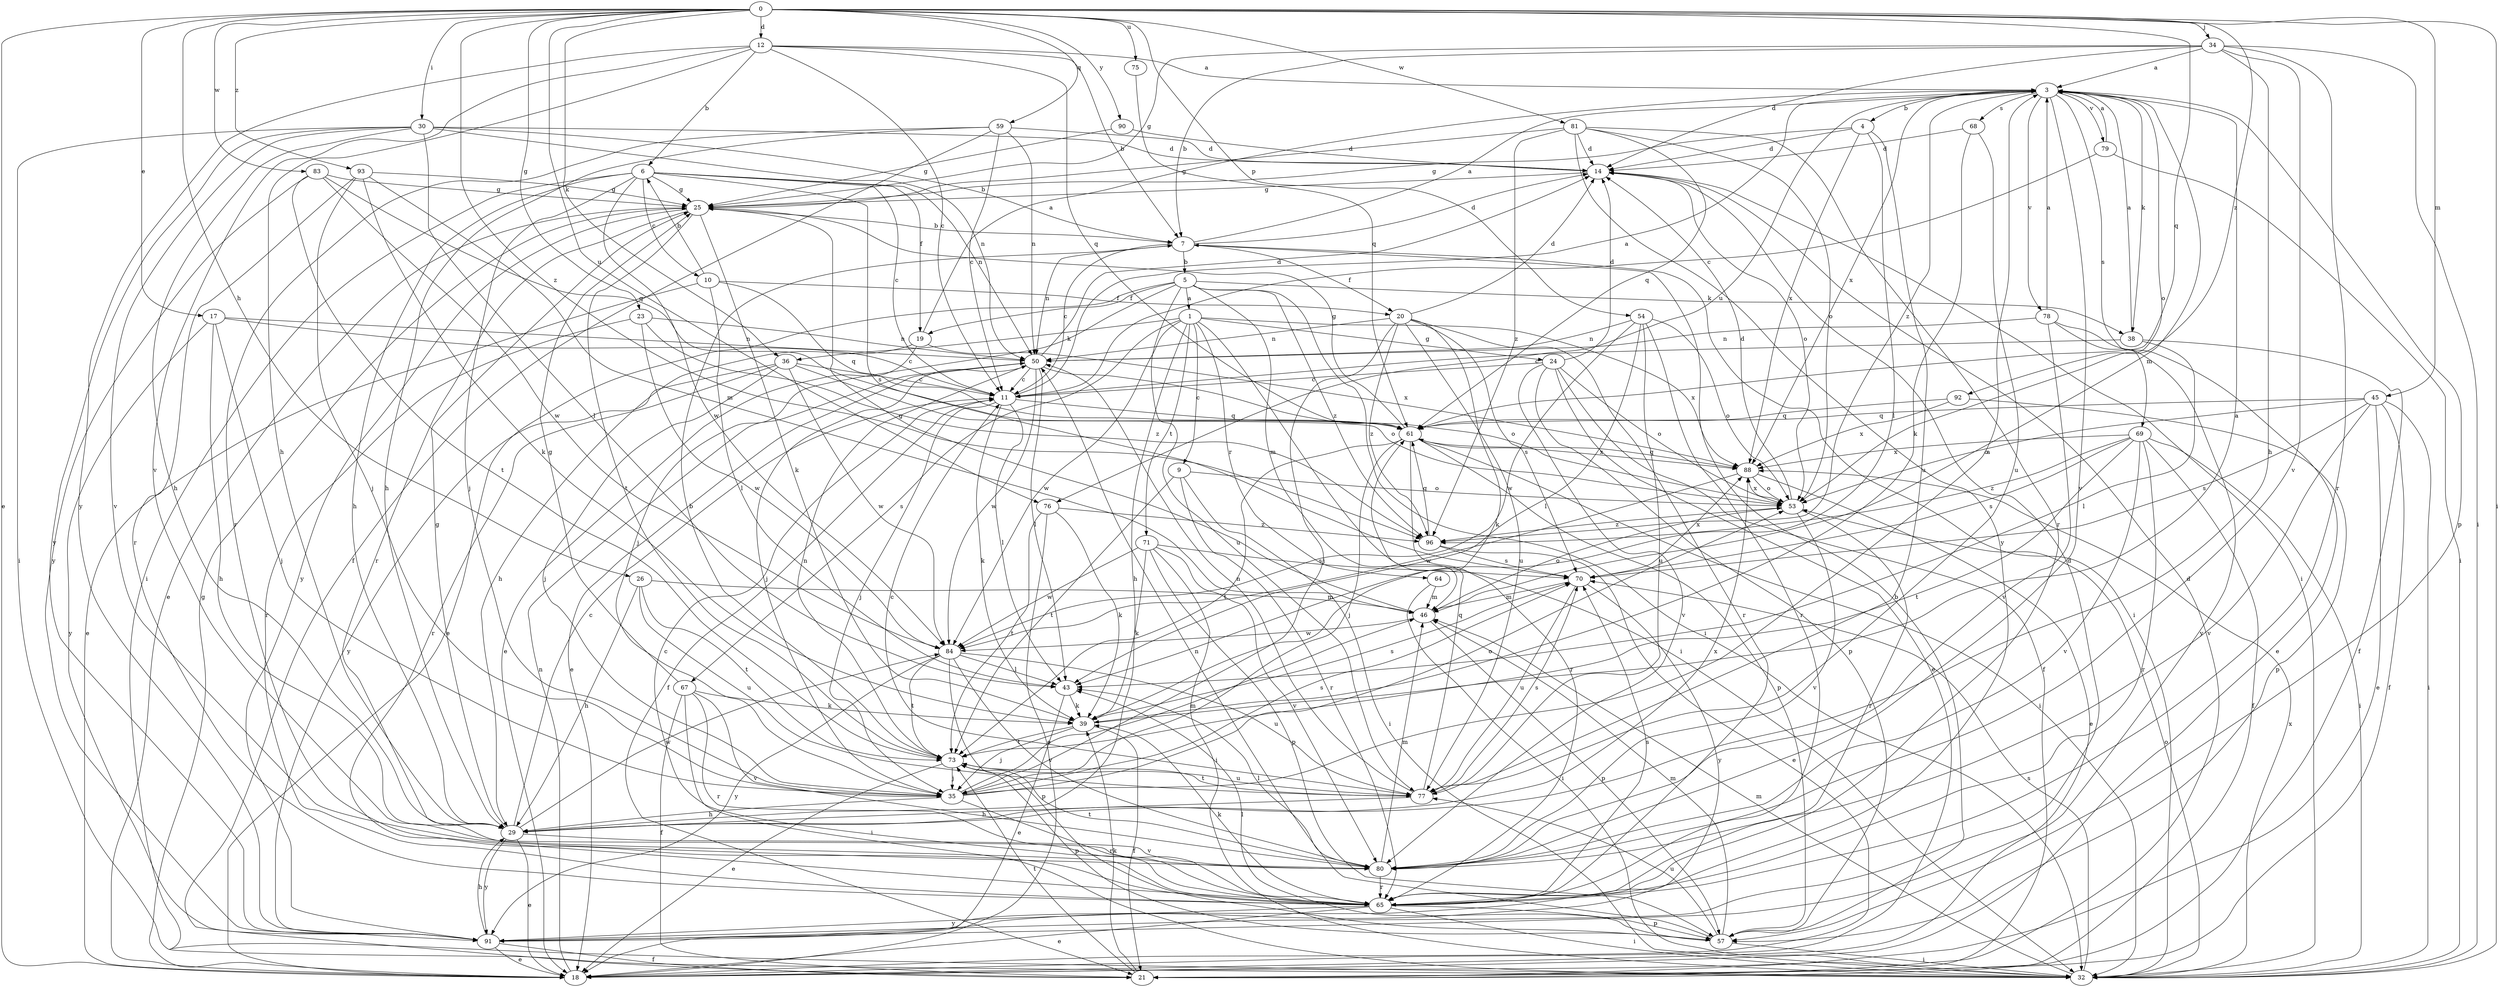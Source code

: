 strict digraph  {
0;
1;
3;
4;
5;
6;
7;
9;
10;
11;
12;
14;
17;
18;
19;
20;
21;
23;
24;
25;
26;
29;
30;
32;
34;
35;
36;
38;
39;
43;
45;
46;
50;
53;
54;
57;
59;
61;
64;
65;
67;
68;
69;
70;
71;
73;
75;
76;
77;
78;
79;
80;
81;
83;
84;
88;
90;
91;
92;
93;
96;
0 -> 12  [label=d];
0 -> 17  [label=e];
0 -> 18  [label=e];
0 -> 23  [label=g];
0 -> 26  [label=h];
0 -> 30  [label=i];
0 -> 32  [label=i];
0 -> 34  [label=j];
0 -> 36  [label=k];
0 -> 45  [label=m];
0 -> 54  [label=p];
0 -> 59  [label=q];
0 -> 61  [label=q];
0 -> 75  [label=u];
0 -> 76  [label=u];
0 -> 81  [label=w];
0 -> 83  [label=w];
0 -> 90  [label=y];
0 -> 92  [label=z];
0 -> 93  [label=z];
0 -> 96  [label=z];
1 -> 9  [label=c];
1 -> 24  [label=g];
1 -> 29  [label=h];
1 -> 32  [label=i];
1 -> 36  [label=k];
1 -> 64  [label=r];
1 -> 67  [label=s];
1 -> 71  [label=t];
1 -> 84  [label=w];
1 -> 88  [label=x];
3 -> 4  [label=b];
3 -> 38  [label=k];
3 -> 46  [label=m];
3 -> 53  [label=o];
3 -> 57  [label=p];
3 -> 68  [label=s];
3 -> 69  [label=s];
3 -> 76  [label=u];
3 -> 78  [label=v];
3 -> 79  [label=v];
3 -> 80  [label=v];
3 -> 88  [label=x];
3 -> 96  [label=z];
4 -> 14  [label=d];
4 -> 25  [label=g];
4 -> 43  [label=l];
4 -> 77  [label=u];
4 -> 88  [label=x];
5 -> 1  [label=a];
5 -> 18  [label=e];
5 -> 19  [label=f];
5 -> 32  [label=i];
5 -> 35  [label=j];
5 -> 38  [label=k];
5 -> 46  [label=m];
5 -> 77  [label=u];
5 -> 96  [label=z];
6 -> 10  [label=c];
6 -> 11  [label=c];
6 -> 19  [label=f];
6 -> 25  [label=g];
6 -> 29  [label=h];
6 -> 32  [label=i];
6 -> 35  [label=j];
6 -> 50  [label=n];
6 -> 70  [label=s];
6 -> 84  [label=w];
7 -> 3  [label=a];
7 -> 5  [label=b];
7 -> 11  [label=c];
7 -> 14  [label=d];
7 -> 20  [label=f];
7 -> 32  [label=i];
7 -> 50  [label=n];
9 -> 32  [label=i];
9 -> 53  [label=o];
9 -> 65  [label=r];
9 -> 73  [label=t];
10 -> 6  [label=b];
10 -> 18  [label=e];
10 -> 20  [label=f];
10 -> 43  [label=l];
10 -> 61  [label=q];
11 -> 3  [label=a];
11 -> 21  [label=f];
11 -> 35  [label=j];
11 -> 39  [label=k];
11 -> 43  [label=l];
11 -> 61  [label=q];
12 -> 3  [label=a];
12 -> 6  [label=b];
12 -> 7  [label=b];
12 -> 11  [label=c];
12 -> 29  [label=h];
12 -> 61  [label=q];
12 -> 80  [label=v];
12 -> 91  [label=y];
14 -> 25  [label=g];
14 -> 32  [label=i];
14 -> 53  [label=o];
17 -> 11  [label=c];
17 -> 29  [label=h];
17 -> 35  [label=j];
17 -> 50  [label=n];
17 -> 91  [label=y];
18 -> 25  [label=g];
18 -> 50  [label=n];
19 -> 3  [label=a];
19 -> 18  [label=e];
19 -> 29  [label=h];
19 -> 88  [label=x];
20 -> 14  [label=d];
20 -> 35  [label=j];
20 -> 39  [label=k];
20 -> 50  [label=n];
20 -> 65  [label=r];
20 -> 70  [label=s];
20 -> 77  [label=u];
20 -> 96  [label=z];
21 -> 14  [label=d];
21 -> 39  [label=k];
21 -> 73  [label=t];
23 -> 50  [label=n];
23 -> 65  [label=r];
23 -> 84  [label=w];
23 -> 96  [label=z];
24 -> 11  [label=c];
24 -> 14  [label=d];
24 -> 18  [label=e];
24 -> 21  [label=f];
24 -> 53  [label=o];
24 -> 57  [label=p];
24 -> 80  [label=v];
25 -> 7  [label=b];
25 -> 18  [label=e];
25 -> 39  [label=k];
25 -> 65  [label=r];
25 -> 73  [label=t];
25 -> 91  [label=y];
26 -> 29  [label=h];
26 -> 46  [label=m];
26 -> 73  [label=t];
26 -> 77  [label=u];
29 -> 11  [label=c];
29 -> 18  [label=e];
29 -> 25  [label=g];
29 -> 80  [label=v];
29 -> 84  [label=w];
29 -> 88  [label=x];
29 -> 91  [label=y];
30 -> 7  [label=b];
30 -> 14  [label=d];
30 -> 29  [label=h];
30 -> 32  [label=i];
30 -> 43  [label=l];
30 -> 50  [label=n];
30 -> 80  [label=v];
30 -> 91  [label=y];
32 -> 46  [label=m];
32 -> 53  [label=o];
32 -> 70  [label=s];
32 -> 88  [label=x];
34 -> 3  [label=a];
34 -> 7  [label=b];
34 -> 14  [label=d];
34 -> 25  [label=g];
34 -> 29  [label=h];
34 -> 32  [label=i];
34 -> 65  [label=r];
34 -> 80  [label=v];
35 -> 3  [label=a];
35 -> 29  [label=h];
35 -> 46  [label=m];
35 -> 53  [label=o];
35 -> 65  [label=r];
35 -> 70  [label=s];
36 -> 11  [label=c];
36 -> 35  [label=j];
36 -> 53  [label=o];
36 -> 65  [label=r];
36 -> 84  [label=w];
36 -> 91  [label=y];
38 -> 3  [label=a];
38 -> 11  [label=c];
38 -> 21  [label=f];
38 -> 43  [label=l];
39 -> 3  [label=a];
39 -> 21  [label=f];
39 -> 35  [label=j];
39 -> 70  [label=s];
39 -> 73  [label=t];
43 -> 18  [label=e];
43 -> 39  [label=k];
45 -> 18  [label=e];
45 -> 21  [label=f];
45 -> 32  [label=i];
45 -> 53  [label=o];
45 -> 61  [label=q];
45 -> 70  [label=s];
45 -> 80  [label=v];
46 -> 25  [label=g];
46 -> 53  [label=o];
46 -> 57  [label=p];
46 -> 84  [label=w];
50 -> 11  [label=c];
50 -> 14  [label=d];
50 -> 18  [label=e];
50 -> 35  [label=j];
50 -> 43  [label=l];
50 -> 53  [label=o];
50 -> 84  [label=w];
53 -> 14  [label=d];
53 -> 65  [label=r];
53 -> 80  [label=v];
53 -> 88  [label=x];
53 -> 96  [label=z];
54 -> 43  [label=l];
54 -> 50  [label=n];
54 -> 53  [label=o];
54 -> 65  [label=r];
54 -> 77  [label=u];
54 -> 84  [label=w];
57 -> 7  [label=b];
57 -> 32  [label=i];
57 -> 43  [label=l];
57 -> 46  [label=m];
57 -> 50  [label=n];
57 -> 77  [label=u];
59 -> 11  [label=c];
59 -> 14  [label=d];
59 -> 21  [label=f];
59 -> 29  [label=h];
59 -> 50  [label=n];
59 -> 65  [label=r];
61 -> 25  [label=g];
61 -> 32  [label=i];
61 -> 35  [label=j];
61 -> 57  [label=p];
61 -> 65  [label=r];
61 -> 73  [label=t];
61 -> 88  [label=x];
64 -> 32  [label=i];
64 -> 46  [label=m];
65 -> 11  [label=c];
65 -> 18  [label=e];
65 -> 32  [label=i];
65 -> 39  [label=k];
65 -> 57  [label=p];
65 -> 70  [label=s];
65 -> 91  [label=y];
67 -> 21  [label=f];
67 -> 25  [label=g];
67 -> 32  [label=i];
67 -> 39  [label=k];
67 -> 65  [label=r];
67 -> 80  [label=v];
68 -> 14  [label=d];
68 -> 39  [label=k];
68 -> 77  [label=u];
69 -> 21  [label=f];
69 -> 32  [label=i];
69 -> 65  [label=r];
69 -> 70  [label=s];
69 -> 73  [label=t];
69 -> 80  [label=v];
69 -> 88  [label=x];
69 -> 96  [label=z];
70 -> 46  [label=m];
70 -> 77  [label=u];
70 -> 88  [label=x];
70 -> 91  [label=y];
71 -> 32  [label=i];
71 -> 39  [label=k];
71 -> 57  [label=p];
71 -> 70  [label=s];
71 -> 80  [label=v];
71 -> 84  [label=w];
73 -> 7  [label=b];
73 -> 18  [label=e];
73 -> 35  [label=j];
73 -> 50  [label=n];
73 -> 57  [label=p];
73 -> 77  [label=u];
75 -> 61  [label=q];
76 -> 18  [label=e];
76 -> 39  [label=k];
76 -> 73  [label=t];
76 -> 96  [label=z];
77 -> 11  [label=c];
77 -> 29  [label=h];
77 -> 50  [label=n];
77 -> 61  [label=q];
77 -> 70  [label=s];
77 -> 73  [label=t];
78 -> 3  [label=a];
78 -> 18  [label=e];
78 -> 50  [label=n];
78 -> 80  [label=v];
78 -> 91  [label=y];
79 -> 3  [label=a];
79 -> 11  [label=c];
79 -> 32  [label=i];
80 -> 43  [label=l];
80 -> 46  [label=m];
80 -> 65  [label=r];
80 -> 73  [label=t];
81 -> 14  [label=d];
81 -> 25  [label=g];
81 -> 53  [label=o];
81 -> 61  [label=q];
81 -> 65  [label=r];
81 -> 91  [label=y];
81 -> 96  [label=z];
83 -> 25  [label=g];
83 -> 61  [label=q];
83 -> 73  [label=t];
83 -> 84  [label=w];
83 -> 91  [label=y];
84 -> 43  [label=l];
84 -> 57  [label=p];
84 -> 73  [label=t];
84 -> 77  [label=u];
84 -> 80  [label=v];
84 -> 91  [label=y];
88 -> 18  [label=e];
88 -> 53  [label=o];
88 -> 61  [label=q];
88 -> 84  [label=w];
90 -> 14  [label=d];
90 -> 25  [label=g];
91 -> 14  [label=d];
91 -> 18  [label=e];
91 -> 21  [label=f];
91 -> 29  [label=h];
92 -> 57  [label=p];
92 -> 61  [label=q];
92 -> 88  [label=x];
93 -> 25  [label=g];
93 -> 35  [label=j];
93 -> 39  [label=k];
93 -> 46  [label=m];
93 -> 65  [label=r];
96 -> 18  [label=e];
96 -> 61  [label=q];
96 -> 70  [label=s];
}

